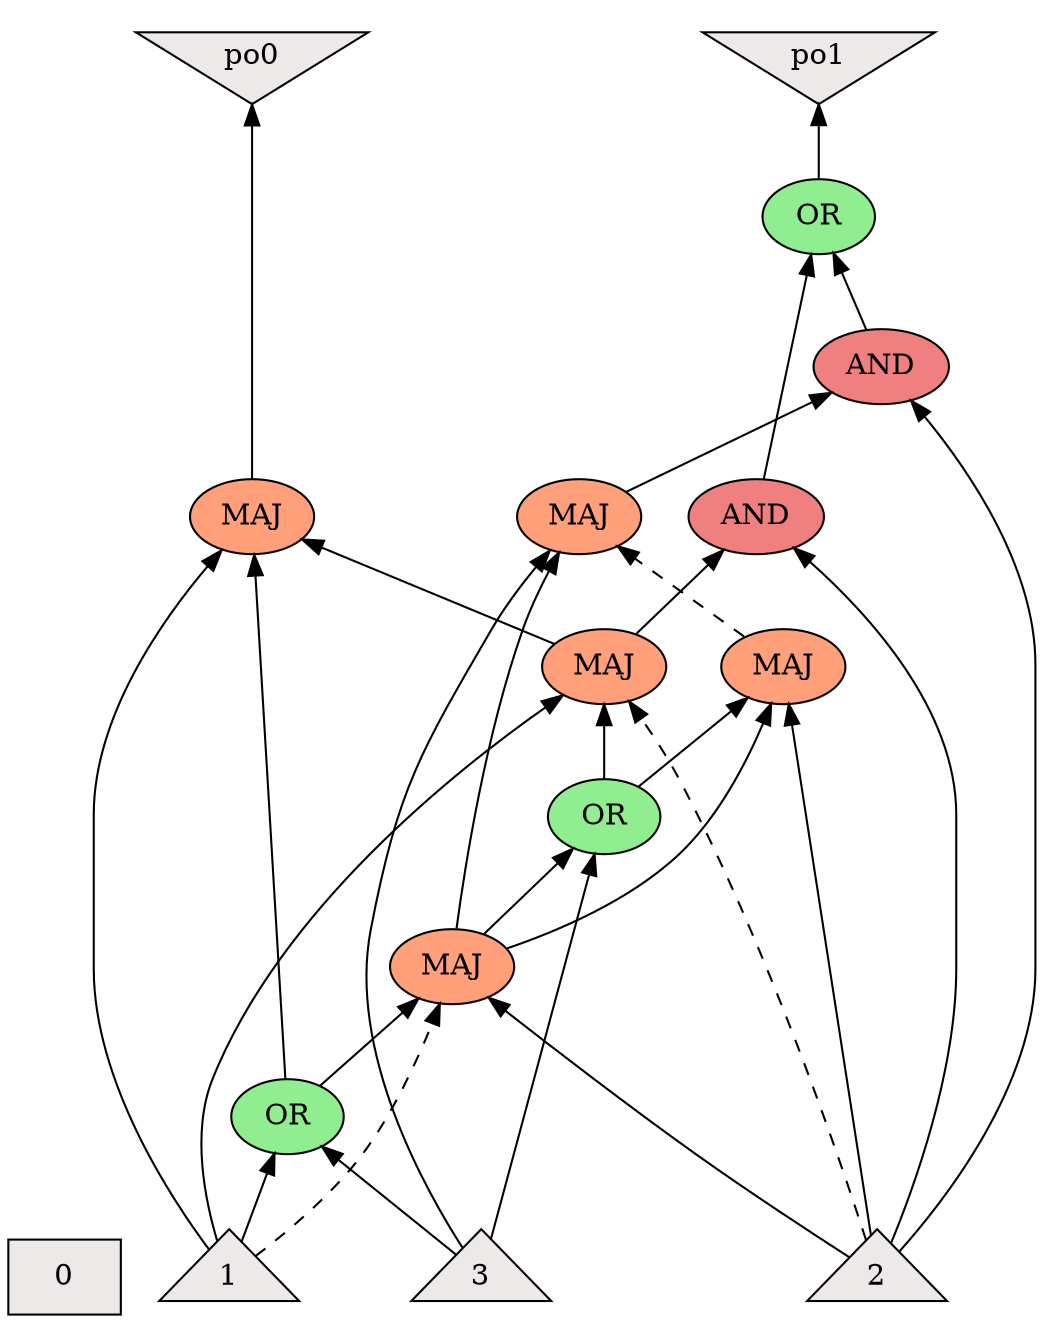 digraph {
rankdir=BT;
0 [label="0",shape=box,style=filled,fillcolor=snow2]
1 [label="1",shape=triangle,style=filled,fillcolor=snow2]
2 [label="2",shape=triangle,style=filled,fillcolor=snow2]
3 [label="3",shape=triangle,style=filled,fillcolor=snow2]
4 [label="OR",shape=ellipse,style=filled,fillcolor=palegreen2]
5 [label="MAJ",shape=ellipse,style=filled,fillcolor=lightsalmon]
6 [label="OR",shape=ellipse,style=filled,fillcolor=palegreen2]
7 [label="MAJ",shape=ellipse,style=filled,fillcolor=lightsalmon]
8 [label="MAJ",shape=ellipse,style=filled,fillcolor=lightsalmon]
9 [label="MAJ",shape=ellipse,style=filled,fillcolor=lightsalmon]
10 [label="MAJ",shape=ellipse,style=filled,fillcolor=lightsalmon]
11 [label="AND",shape=ellipse,style=filled,fillcolor=lightcoral]
12 [label="AND",shape=ellipse,style=filled,fillcolor=lightcoral]
13 [label="OR",shape=ellipse,style=filled,fillcolor=palegreen2]
po0 [shape=invtriangle,style=filled,fillcolor=snow2]
po1 [shape=invtriangle,style=filled,fillcolor=snow2]
1 -> 4 [style=solid]
3 -> 4 [style=solid]
1 -> 5 [style=dashed]
2 -> 5 [style=solid]
4 -> 5 [style=solid]
3 -> 6 [style=solid]
5 -> 6 [style=solid]
1 -> 7 [style=solid]
2 -> 7 [style=dashed]
6 -> 7 [style=solid]
1 -> 8 [style=solid]
4 -> 8 [style=solid]
7 -> 8 [style=solid]
2 -> 9 [style=solid]
5 -> 9 [style=solid]
6 -> 9 [style=solid]
3 -> 10 [style=solid]
5 -> 10 [style=solid]
9 -> 10 [style=dashed]
2 -> 11 [style=solid]
10 -> 11 [style=solid]
2 -> 12 [style=solid]
7 -> 12 [style=solid]
11 -> 13 [style=solid]
12 -> 13 [style=solid]
8 -> po0 [style=solid]
13 -> po1 [style=solid]
{rank = same; 0; 1; 2; 3; }
{rank = same; 4; }
{rank = same; 5; }
{rank = same; 6; }
{rank = same; 7; 9; }
{rank = same; 8; 10; 12; }
{rank = same; 11; }
{rank = same; 13; }
{rank = same; po0; po1; }
}
